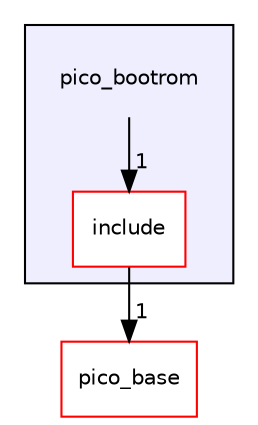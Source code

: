 digraph "pico_bootrom" {
  compound=true
  node [ fontsize="10", fontname="Helvetica"];
  edge [ labelfontsize="10", labelfontname="Helvetica"];
  subgraph clusterdir_fff3481d602476b324fe0f2e99114150 {
    graph [ bgcolor="#eeeeff", pencolor="black", label="" URL="dir_fff3481d602476b324fe0f2e99114150.html"];
    dir_fff3481d602476b324fe0f2e99114150 [shape=plaintext label="pico_bootrom"];
    dir_1e73ae4f0334050aa12b71502c446632 [shape=box label="include" color="red" fillcolor="white" style="filled" URL="dir_1e73ae4f0334050aa12b71502c446632.html"];
  }
  dir_ee4ba4c32933fd9d1c9bce216e67756d [shape=box label="pico_base" fillcolor="white" style="filled" color="red" URL="dir_ee4ba4c32933fd9d1c9bce216e67756d.html"];
  dir_fff3481d602476b324fe0f2e99114150->dir_1e73ae4f0334050aa12b71502c446632 [headlabel="1", labeldistance=1.5 headhref="dir_000127_000128.html"];
  dir_1e73ae4f0334050aa12b71502c446632->dir_ee4ba4c32933fd9d1c9bce216e67756d [headlabel="1", labeldistance=1.5 headhref="dir_000128_000007.html"];
}
